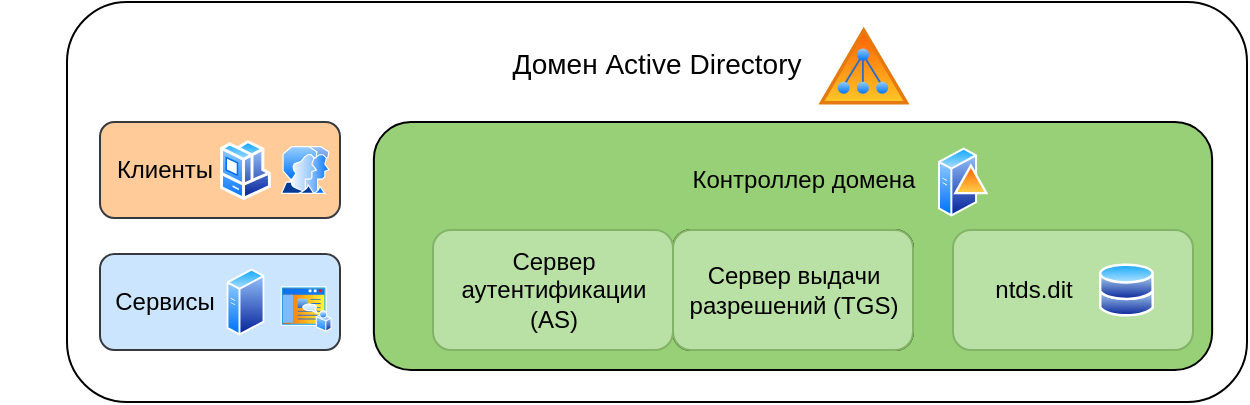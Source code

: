 <mxfile version="20.2.0" pages="2"><diagram id="l8hXMBHkgcEJcSW0mbfh" name="Page-1"><mxGraphModel dx="677" dy="425" grid="1" gridSize="10" guides="1" tooltips="1" connect="1" arrows="1" fold="1" page="1" pageScale="1" pageWidth="1169" pageHeight="827" background="#ffffff" math="0" shadow="0"><root><mxCell id="0"/><mxCell id="1" parent="0"/><mxCell id="YPCvR8dtVITvZaqJ_0S2-1" value="" style="rounded=1;whiteSpace=wrap;html=1;labelBackgroundColor=none;fontFamily=Helvetica;fontSize=14;fontColor=#000000;" vertex="1" parent="1"><mxGeometry x="353.5" y="320" width="590" height="200" as="geometry"/></mxCell><mxCell id="YPCvR8dtVITvZaqJ_0S2-2" value="" style="rounded=1;whiteSpace=wrap;html=1;labelBackgroundColor=none;fontFamily=Helvetica;fillColor=#cce5ff;strokeColor=#36393d;" vertex="1" parent="1"><mxGeometry x="370" y="446" width="120" height="48" as="geometry"/></mxCell><mxCell id="YPCvR8dtVITvZaqJ_0S2-3" value="" style="rounded=1;whiteSpace=wrap;html=1;labelBackgroundColor=none;fontFamily=Helvetica;fillColor=#ffcc99;strokeColor=#36393d;" vertex="1" parent="1"><mxGeometry x="370" y="380" width="120" height="48" as="geometry"/></mxCell><mxCell id="YPCvR8dtVITvZaqJ_0S2-4" value="" style="rounded=1;whiteSpace=wrap;html=1;labelBackgroundColor=none;fontFamily=Helvetica;fontColor=#000000;fillColor=#97D077;" vertex="1" parent="1"><mxGeometry x="506.93" y="380" width="419.14" height="124" as="geometry"/></mxCell><mxCell id="YPCvR8dtVITvZaqJ_0S2-5" value="" style="rounded=1;whiteSpace=wrap;html=1;labelBackgroundColor=none;fontFamily=Helvetica;fillColor=#B9E0A5;strokeColor=#82b366;" vertex="1" parent="1"><mxGeometry x="796.5" y="434" width="120" height="60" as="geometry"/></mxCell><mxCell id="YPCvR8dtVITvZaqJ_0S2-6" value="" style="rounded=1;whiteSpace=wrap;html=1;labelBackgroundColor=none;fontFamily=Helvetica;fontColor=#000000;" vertex="1" parent="1"><mxGeometry x="656.5" y="434" width="120" height="60" as="geometry"/></mxCell><mxCell id="YPCvR8dtVITvZaqJ_0S2-8" value="Клиенты" style="text;html=1;strokeColor=none;fillColor=none;align=center;verticalAlign=middle;whiteSpace=wrap;rounded=0;" vertex="1" parent="1"><mxGeometry x="320" y="389" width="165" height="30" as="geometry"/></mxCell><mxCell id="YPCvR8dtVITvZaqJ_0S2-9" value="Контроллер домена" style="text;html=1;strokeColor=none;fillColor=none;align=center;verticalAlign=middle;whiteSpace=wrap;rounded=0;fontFamily=Helvetica;" vertex="1" parent="1"><mxGeometry x="566.5" y="383" width="310" height="51" as="geometry"/></mxCell><mxCell id="YPCvR8dtVITvZaqJ_0S2-10" value="ntds.dit" style="text;html=1;strokeColor=none;fillColor=none;align=center;verticalAlign=middle;whiteSpace=wrap;rounded=0;fontFamily=Helvetica;" vertex="1" parent="1"><mxGeometry x="777" y="434" width="120" height="60" as="geometry"/></mxCell><mxCell id="YPCvR8dtVITvZaqJ_0S2-11" value="Домен Active Directory" style="text;html=1;strokeColor=none;fillColor=none;align=center;verticalAlign=middle;whiteSpace=wrap;rounded=0;fontSize=14;" vertex="1" parent="1"><mxGeometry x="531" y="336" width="235" height="30" as="geometry"/></mxCell><mxCell id="YPCvR8dtVITvZaqJ_0S2-12" value="Сервисы" style="text;html=1;strokeColor=none;fillColor=none;align=center;verticalAlign=middle;whiteSpace=wrap;rounded=0;" vertex="1" parent="1"><mxGeometry x="320" y="455" width="165" height="30" as="geometry"/></mxCell><mxCell id="YPCvR8dtVITvZaqJ_0S2-13" value="Сервер аутентификации (AS)" style="text;html=1;strokeColor=#82b366;fillColor=#B9E0A5;align=center;verticalAlign=middle;whiteSpace=wrap;rounded=1;fontFamily=Helvetica;" vertex="1" parent="1"><mxGeometry x="536.5" y="434" width="120" height="60" as="geometry"/></mxCell><mxCell id="YPCvR8dtVITvZaqJ_0S2-14" value="Сервер выдачи разрешений (TGS)" style="text;html=1;strokeColor=#82b366;fillColor=#B9E0A5;align=center;verticalAlign=middle;whiteSpace=wrap;rounded=1;fontFamily=Helvetica;" vertex="1" parent="1"><mxGeometry x="656.5" y="434" width="120" height="60" as="geometry"/></mxCell><mxCell id="YPCvR8dtVITvZaqJ_0S2-15" value="" style="aspect=fixed;perimeter=ellipsePerimeter;html=1;align=center;shadow=0;dashed=0;spacingTop=3;image;image=img/lib/active_directory/active_directory.svg;labelBackgroundColor=none;fontFamily=Helvetica;fontSize=14;fontColor=#000000;" vertex="1" parent="1"><mxGeometry x="727" y="330" width="50" height="42.5" as="geometry"/></mxCell><mxCell id="YPCvR8dtVITvZaqJ_0S2-16" value="" style="aspect=fixed;perimeter=ellipsePerimeter;html=1;align=center;shadow=0;dashed=0;spacingTop=3;image;image=img/lib/active_directory/databases.svg;labelBackgroundColor=none;fontFamily=Helvetica;fontSize=14;fontColor=#000000;" vertex="1" parent="1"><mxGeometry x="869.45" y="450.5" width="27.55" height="27" as="geometry"/></mxCell><mxCell id="YPCvR8dtVITvZaqJ_0S2-17" value="" style="aspect=fixed;perimeter=ellipsePerimeter;html=1;align=center;shadow=0;dashed=0;spacingTop=3;image;image=img/lib/active_directory/workstation_client.svg;labelBackgroundColor=none;fontFamily=Helvetica;fontSize=14;fontColor=#000000;" vertex="1" parent="1"><mxGeometry x="430" y="389" width="25.5" height="30" as="geometry"/></mxCell><mxCell id="YPCvR8dtVITvZaqJ_0S2-18" value="" style="aspect=fixed;perimeter=ellipsePerimeter;html=1;align=center;shadow=0;dashed=0;spacingTop=3;image;image=img/lib/active_directory/user_accounts.svg;labelBackgroundColor=none;fontFamily=Helvetica;fontSize=14;fontColor=#000000;" vertex="1" parent="1"><mxGeometry x="460.26" y="392" width="24.74" height="24" as="geometry"/></mxCell><mxCell id="YPCvR8dtVITvZaqJ_0S2-19" value="" style="aspect=fixed;perimeter=ellipsePerimeter;html=1;align=center;shadow=0;dashed=0;spacingTop=3;image;image=img/lib/active_directory/home_page.svg;labelBackgroundColor=none;fontFamily=Helvetica;fontSize=14;fontColor=#000000;" vertex="1" parent="1"><mxGeometry x="460.26" y="462" width="25.56" height="23" as="geometry"/></mxCell><mxCell id="YPCvR8dtVITvZaqJ_0S2-20" value="" style="aspect=fixed;perimeter=ellipsePerimeter;html=1;align=center;shadow=0;dashed=0;spacingTop=3;image;image=img/lib/active_directory/generic_server.svg;labelBackgroundColor=none;fontFamily=Helvetica;fontSize=14;fontColor=#000000;" vertex="1" parent="1"><mxGeometry x="433.23" y="453" width="19.04" height="34" as="geometry"/></mxCell><mxCell id="YPCvR8dtVITvZaqJ_0S2-21" value="" style="aspect=fixed;perimeter=ellipsePerimeter;html=1;align=center;shadow=0;dashed=0;spacingTop=3;image;image=img/lib/active_directory/domain_controller.svg;labelBackgroundColor=none;fontFamily=Helvetica;fontSize=14;fontColor=#000000;" vertex="1" parent="1"><mxGeometry x="789" y="392" width="25.2" height="36" as="geometry"/></mxCell></root></mxGraphModel></diagram><diagram id="B2Wk3EswOYPMdwbiEJxE" name="Страница 2"><mxGraphModel dx="1422" dy="892" grid="1" gridSize="10" guides="1" tooltips="1" connect="1" arrows="1" fold="1" page="1" pageScale="1" pageWidth="827" pageHeight="1169" math="0" shadow="0"><root><mxCell id="0"/><mxCell id="1" parent="0"/></root></mxGraphModel></diagram></mxfile>